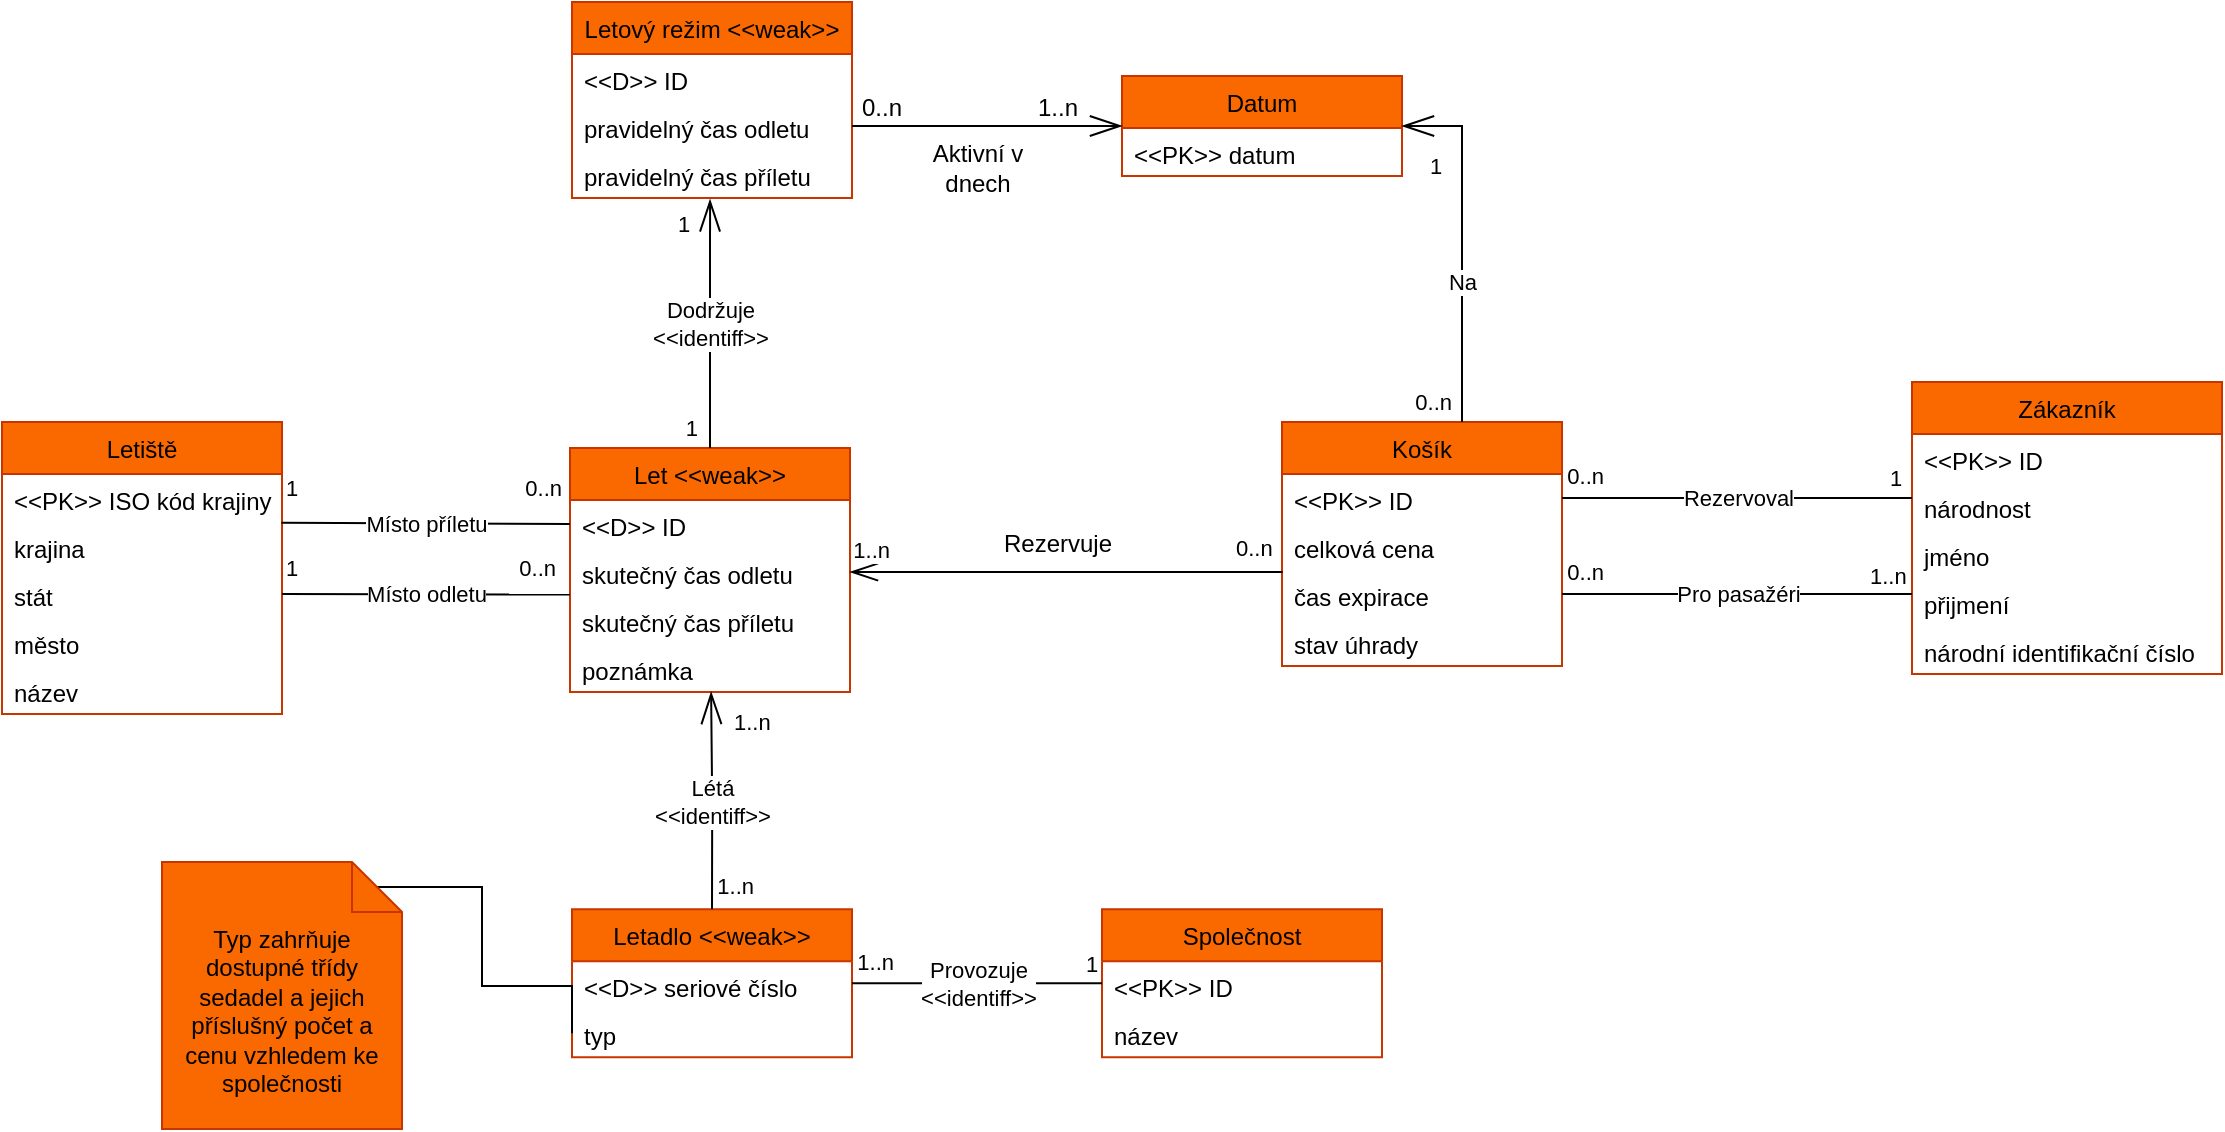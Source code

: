 <mxfile version="21.0.6" type="device"><diagram id="KpUjdJBIyip4Z4B2KwuY" name="Page-2"><mxGraphModel dx="1000" dy="1174" grid="1" gridSize="10" guides="1" tooltips="1" connect="1" arrows="1" fold="1" page="1" pageScale="1" pageWidth="1169" pageHeight="827" math="0" shadow="0"><root><mxCell id="g-7fdiMo0H5EFdbVBHoR-0"/><mxCell id="g-7fdiMo0H5EFdbVBHoR-1" parent="g-7fdiMo0H5EFdbVBHoR-0"/><mxCell id="yTFwx6W_Y-a7E2Nt0q6z-0" value="Let &lt;&lt;weak&gt;&gt;" style="swimlane;fontStyle=0;childLayout=stackLayout;horizontal=1;startSize=26;fillColor=#fa6800;horizontalStack=0;resizeParent=1;resizeParentMax=0;resizeLast=0;collapsible=1;marginBottom=0;rounded=0;shadow=0;fontColor=#000000;strokeColor=#C73500;swimlaneFillColor=rgba(255, 255, 255, 1);glass=0;sketch=0;" parent="g-7fdiMo0H5EFdbVBHoR-1" vertex="1"><mxGeometry x="314" y="355" width="140" height="122" as="geometry"><mxRectangle x="314" y="355" width="50" height="26" as="alternateBounds"/></mxGeometry></mxCell><mxCell id="yTFwx6W_Y-a7E2Nt0q6z-1" value="&lt;&lt;D&gt;&gt; ID" style="text;strokeColor=none;fillColor=none;align=left;verticalAlign=top;spacingLeft=4;spacingRight=4;overflow=hidden;rotatable=0;points=[[0,0.5],[1,0.5]];portConstraint=eastwest;" parent="yTFwx6W_Y-a7E2Nt0q6z-0" vertex="1"><mxGeometry y="26" width="140" height="24" as="geometry"/></mxCell><mxCell id="yTFwx6W_Y-a7E2Nt0q6z-3" value="skutečný čas odletu" style="text;strokeColor=none;fillColor=none;align=left;verticalAlign=top;spacingLeft=4;spacingRight=4;overflow=hidden;rotatable=0;points=[[0,0.5],[1,0.5]];portConstraint=eastwest;" parent="yTFwx6W_Y-a7E2Nt0q6z-0" vertex="1"><mxGeometry y="50" width="140" height="24" as="geometry"/></mxCell><mxCell id="yTFwx6W_Y-a7E2Nt0q6z-2" value="skutečný čas příletu" style="text;strokeColor=none;fillColor=none;align=left;verticalAlign=top;spacingLeft=4;spacingRight=4;overflow=hidden;rotatable=0;points=[[0,0.5],[1,0.5]];portConstraint=eastwest;" parent="yTFwx6W_Y-a7E2Nt0q6z-0" vertex="1"><mxGeometry y="74" width="140" height="24" as="geometry"/></mxCell><mxCell id="fXSCtiFllhDaufjzDyo2-0" value="poznámka" style="text;strokeColor=none;fillColor=none;align=left;verticalAlign=top;spacingLeft=4;spacingRight=4;overflow=hidden;rotatable=0;points=[[0,0.5],[1,0.5]];portConstraint=eastwest;" parent="yTFwx6W_Y-a7E2Nt0q6z-0" vertex="1"><mxGeometry y="98" width="140" height="24" as="geometry"/></mxCell><mxCell id="yTFwx6W_Y-a7E2Nt0q6z-5" value="Letadlo &lt;&lt;weak&gt;&gt;" style="swimlane;fontStyle=0;childLayout=stackLayout;horizontal=1;startSize=26;fillColor=#fa6800;horizontalStack=0;resizeParent=1;resizeParentMax=0;resizeLast=0;collapsible=1;marginBottom=0;rounded=0;shadow=0;fontColor=#000000;strokeColor=#C73500;swimlaneFillColor=rgba(255, 255, 255, 1);glass=0;sketch=0;" parent="g-7fdiMo0H5EFdbVBHoR-1" vertex="1"><mxGeometry x="315" y="585.62" width="140" height="74" as="geometry"><mxRectangle x="515" y="560" width="50" height="26" as="alternateBounds"/></mxGeometry></mxCell><mxCell id="yTFwx6W_Y-a7E2Nt0q6z-6" value="&lt;&lt;D&gt;&gt; seriové číslo" style="text;strokeColor=none;fillColor=none;align=left;verticalAlign=top;spacingLeft=4;spacingRight=4;overflow=hidden;rotatable=0;points=[[0,0.5],[1,0.5]];portConstraint=eastwest;" parent="yTFwx6W_Y-a7E2Nt0q6z-5" vertex="1"><mxGeometry y="26" width="140" height="24" as="geometry"/></mxCell><mxCell id="yTFwx6W_Y-a7E2Nt0q6z-9" value="typ" style="text;strokeColor=none;fillColor=none;align=left;verticalAlign=top;spacingLeft=4;spacingRight=4;overflow=hidden;rotatable=0;points=[[0,0.5],[1,0.5]];portConstraint=eastwest;" parent="yTFwx6W_Y-a7E2Nt0q6z-5" vertex="1"><mxGeometry y="50" width="140" height="24" as="geometry"/></mxCell><mxCell id="yTFwx6W_Y-a7E2Nt0q6z-10" value="Košík" style="swimlane;fontStyle=0;childLayout=stackLayout;horizontal=1;startSize=26;fillColor=#fa6800;horizontalStack=0;resizeParent=1;resizeParentMax=0;resizeLast=0;collapsible=1;marginBottom=0;fontColor=#000000;strokeColor=#C73500;swimlaneLine=1;glass=0;shadow=0;rounded=0;sketch=0;swimlaneFillColor=default;" parent="g-7fdiMo0H5EFdbVBHoR-1" vertex="1"><mxGeometry x="670" y="342" width="140" height="122" as="geometry"><mxRectangle x="515" y="80" width="50" height="26" as="alternateBounds"/></mxGeometry></mxCell><mxCell id="yTFwx6W_Y-a7E2Nt0q6z-11" value="&lt;&lt;PK&gt;&gt; ID" style="text;strokeColor=none;fillColor=none;align=left;verticalAlign=top;spacingLeft=4;spacingRight=4;overflow=hidden;rotatable=0;points=[[0,0.5],[1,0.5]];portConstraint=eastwest;" parent="yTFwx6W_Y-a7E2Nt0q6z-10" vertex="1"><mxGeometry y="26" width="140" height="24" as="geometry"/></mxCell><mxCell id="yTFwx6W_Y-a7E2Nt0q6z-12" value="celková cena" style="text;strokeColor=none;fillColor=none;align=left;verticalAlign=top;spacingLeft=4;spacingRight=4;overflow=hidden;rotatable=0;points=[[0,0.5],[1,0.5]];portConstraint=eastwest;" parent="yTFwx6W_Y-a7E2Nt0q6z-10" vertex="1"><mxGeometry y="50" width="140" height="24" as="geometry"/></mxCell><mxCell id="hnYcVy91dN2pogN36I-w-79" value="čas expirace" style="text;strokeColor=none;fillColor=none;align=left;verticalAlign=top;spacingLeft=4;spacingRight=4;overflow=hidden;rotatable=0;points=[[0,0.5],[1,0.5]];portConstraint=eastwest;" parent="yTFwx6W_Y-a7E2Nt0q6z-10" vertex="1"><mxGeometry y="74" width="140" height="24" as="geometry"/></mxCell><mxCell id="hnYcVy91dN2pogN36I-w-78" value="stav úhrady" style="text;strokeColor=none;fillColor=none;align=left;verticalAlign=top;spacingLeft=4;spacingRight=4;overflow=hidden;rotatable=0;points=[[0,0.5],[1,0.5]];portConstraint=eastwest;" parent="yTFwx6W_Y-a7E2Nt0q6z-10" vertex="1"><mxGeometry y="98" width="140" height="24" as="geometry"/></mxCell><mxCell id="hnYcVy91dN2pogN36I-w-22" value="Zákazník" style="swimlane;fontStyle=0;childLayout=stackLayout;horizontal=1;startSize=26;fillColor=#fa6800;horizontalStack=0;resizeParent=1;resizeParentMax=0;resizeLast=0;collapsible=1;marginBottom=0;rounded=0;shadow=0;glass=0;sketch=0;fontColor=#000000;strokeColor=#C73500;swimlaneFillColor=default;" parent="g-7fdiMo0H5EFdbVBHoR-1" vertex="1"><mxGeometry x="985" y="322" width="155" height="146" as="geometry"><mxRectangle x="514" y="-170" width="50" height="26" as="alternateBounds"/></mxGeometry></mxCell><mxCell id="hnYcVy91dN2pogN36I-w-23" value="&lt;&lt;PK&gt;&gt; ID" style="text;strokeColor=none;fillColor=none;align=left;verticalAlign=top;spacingLeft=4;spacingRight=4;overflow=hidden;rotatable=0;points=[[0,0.5],[1,0.5]];portConstraint=eastwest;rounded=0;shadow=0;glass=0;sketch=0;fontColor=#000000;startSize=26;" parent="hnYcVy91dN2pogN36I-w-22" vertex="1"><mxGeometry y="26" width="155" height="24" as="geometry"/></mxCell><mxCell id="hnYcVy91dN2pogN36I-w-24" value="národnost" style="text;strokeColor=none;fillColor=none;align=left;verticalAlign=top;spacingLeft=4;spacingRight=4;overflow=hidden;rotatable=0;points=[[0,0.5],[1,0.5]];portConstraint=eastwest;rounded=0;shadow=0;glass=0;sketch=0;fontColor=#000000;startSize=26;" parent="hnYcVy91dN2pogN36I-w-22" vertex="1"><mxGeometry y="50" width="155" height="24" as="geometry"/></mxCell><mxCell id="hnYcVy91dN2pogN36I-w-25" value="jméno" style="text;strokeColor=none;fillColor=none;align=left;verticalAlign=top;spacingLeft=4;spacingRight=4;overflow=hidden;rotatable=0;points=[[0,0.5],[1,0.5]];portConstraint=eastwest;rounded=0;shadow=0;glass=0;sketch=0;fontColor=#000000;startSize=26;" parent="hnYcVy91dN2pogN36I-w-22" vertex="1"><mxGeometry y="74" width="155" height="24" as="geometry"/></mxCell><mxCell id="hnYcVy91dN2pogN36I-w-26" value="přijmení" style="text;strokeColor=none;fillColor=none;align=left;verticalAlign=top;spacingLeft=4;spacingRight=4;overflow=hidden;rotatable=0;points=[[0,0.5],[1,0.5]];portConstraint=eastwest;rounded=0;shadow=0;glass=0;sketch=0;fontColor=#000000;startSize=26;" parent="hnYcVy91dN2pogN36I-w-22" vertex="1"><mxGeometry y="98" width="155" height="24" as="geometry"/></mxCell><mxCell id="hnYcVy91dN2pogN36I-w-27" value="národní identifikační číslo" style="text;strokeColor=none;fillColor=none;align=left;verticalAlign=top;spacingLeft=4;spacingRight=4;overflow=hidden;rotatable=0;points=[[0,0.5],[1,0.5]];portConstraint=eastwest;rounded=0;shadow=0;glass=0;sketch=0;fontColor=#000000;startSize=26;" parent="hnYcVy91dN2pogN36I-w-22" vertex="1"><mxGeometry y="122" width="155" height="24" as="geometry"/></mxCell><mxCell id="hnYcVy91dN2pogN36I-w-33" value="Pro pasažéri" style="endArrow=none;html=1;endSize=12;startArrow=none;startSize=14;startFill=0;edgeStyle=orthogonalEdgeStyle;rounded=0;endFill=0;fontColor=#000000;entryX=1;entryY=0.5;entryDx=0;entryDy=0;" parent="g-7fdiMo0H5EFdbVBHoR-1" target="hnYcVy91dN2pogN36I-w-79" edge="1"><mxGeometry relative="1" as="geometry"><mxPoint x="985" y="428" as="sourcePoint"/><mxPoint x="638.5" y="336" as="targetPoint"/><Array as="points"><mxPoint x="985" y="428"/></Array></mxGeometry></mxCell><mxCell id="hnYcVy91dN2pogN36I-w-34" value="1..n" style="edgeLabel;resizable=0;html=1;align=left;verticalAlign=top;rounded=0;shadow=0;glass=0;sketch=0;fontColor=#000000;startSize=26;strokeColor=#C73500;fillColor=#fa6800;" parent="hnYcVy91dN2pogN36I-w-33" connectable="0" vertex="1"><mxGeometry x="-1" relative="1" as="geometry"><mxPoint x="-23" y="-22" as="offset"/></mxGeometry></mxCell><mxCell id="hnYcVy91dN2pogN36I-w-35" value="0..n" style="edgeLabel;resizable=0;html=1;align=right;verticalAlign=top;rounded=0;shadow=0;glass=0;sketch=0;fontColor=#000000;startSize=26;strokeColor=#C73500;fillColor=#fa6800;" parent="hnYcVy91dN2pogN36I-w-33" connectable="0" vertex="1"><mxGeometry x="1" relative="1" as="geometry"><mxPoint x="21" y="-24" as="offset"/></mxGeometry></mxCell><mxCell id="hnYcVy91dN2pogN36I-w-36" value="Rezervoval" style="endArrow=none;html=1;endSize=12;startArrow=none;startSize=14;startFill=0;edgeStyle=orthogonalEdgeStyle;rounded=0;endFill=0;fontColor=#000000;entryX=1;entryY=0.5;entryDx=0;entryDy=0;" parent="g-7fdiMo0H5EFdbVBHoR-1" target="yTFwx6W_Y-a7E2Nt0q6z-11" edge="1"><mxGeometry relative="1" as="geometry"><mxPoint x="985" y="380" as="sourcePoint"/><mxPoint x="806.0" y="342" as="targetPoint"/><Array as="points"><mxPoint x="985" y="380"/></Array></mxGeometry></mxCell><mxCell id="hnYcVy91dN2pogN36I-w-37" value="1" style="edgeLabel;resizable=0;html=1;align=left;verticalAlign=top;rounded=0;shadow=0;glass=0;sketch=0;fontColor=#000000;startSize=26;strokeColor=#C73500;fillColor=#fa6800;" parent="hnYcVy91dN2pogN36I-w-36" connectable="0" vertex="1"><mxGeometry x="-1" relative="1" as="geometry"><mxPoint x="-13" y="-23" as="offset"/></mxGeometry></mxCell><mxCell id="hnYcVy91dN2pogN36I-w-38" value="0..n" style="edgeLabel;resizable=0;html=1;align=right;verticalAlign=top;rounded=0;shadow=0;glass=0;sketch=0;fontColor=#000000;startSize=26;strokeColor=#C73500;fillColor=#fa6800;" parent="hnYcVy91dN2pogN36I-w-36" connectable="0" vertex="1"><mxGeometry x="1" relative="1" as="geometry"><mxPoint x="21" y="-24" as="offset"/></mxGeometry></mxCell><mxCell id="hnYcVy91dN2pogN36I-w-39" value="Létá&lt;br&gt;&amp;lt;&amp;lt;identiff&amp;gt;&amp;gt;" style="endArrow=none;html=1;endSize=12;startArrow=openThin;startSize=14;startFill=0;edgeStyle=orthogonalEdgeStyle;rounded=0;endFill=0;fontColor=#000000;entryX=0.5;entryY=0;entryDx=0;entryDy=0;exitX=0.504;exitY=1.016;exitDx=0;exitDy=0;exitPerimeter=0;" parent="g-7fdiMo0H5EFdbVBHoR-1" target="yTFwx6W_Y-a7E2Nt0q6z-5" edge="1"><mxGeometry relative="1" as="geometry"><mxPoint x="384.56" y="477.004" as="sourcePoint"/><mxPoint x="384.66" y="579.62" as="targetPoint"/><Array as="points"/></mxGeometry></mxCell><mxCell id="hnYcVy91dN2pogN36I-w-40" value="1..n" style="edgeLabel;resizable=0;html=1;align=left;verticalAlign=top;rounded=0;shadow=0;glass=0;sketch=0;fontColor=#000000;startSize=26;strokeColor=#C73500;fillColor=#fa6800;labelBackgroundColor=default;" parent="hnYcVy91dN2pogN36I-w-39" connectable="0" vertex="1"><mxGeometry x="-1" relative="1" as="geometry"><mxPoint x="9" y="2" as="offset"/></mxGeometry></mxCell><mxCell id="hnYcVy91dN2pogN36I-w-41" value="1..n" style="edgeLabel;resizable=0;html=1;align=right;verticalAlign=top;rounded=0;shadow=0;glass=0;sketch=0;fontColor=#000000;startSize=26;strokeColor=#C73500;fillColor=#fa6800;" parent="hnYcVy91dN2pogN36I-w-39" connectable="0" vertex="1"><mxGeometry x="1" relative="1" as="geometry"><mxPoint x="21" y="-24" as="offset"/></mxGeometry></mxCell><mxCell id="hnYcVy91dN2pogN36I-w-43" value="Společnost" style="swimlane;fontStyle=0;childLayout=stackLayout;horizontal=1;startSize=26;fillColor=#fa6800;horizontalStack=0;resizeParent=1;resizeParentMax=0;resizeLast=0;collapsible=1;marginBottom=0;rounded=0;shadow=0;glass=0;sketch=0;fontColor=#000000;strokeColor=#C73500;swimlaneFillColor=default;" parent="g-7fdiMo0H5EFdbVBHoR-1" vertex="1"><mxGeometry x="580.0" y="585.62" width="140" height="74" as="geometry"><mxRectangle x="760.0" y="560" width="50" height="26" as="alternateBounds"/></mxGeometry></mxCell><mxCell id="hnYcVy91dN2pogN36I-w-44" value="&lt;&lt;PK&gt;&gt; ID" style="text;strokeColor=none;fillColor=none;align=left;verticalAlign=top;spacingLeft=4;spacingRight=4;overflow=hidden;rotatable=0;points=[[0,0.5],[1,0.5]];portConstraint=eastwest;rounded=0;shadow=0;glass=0;sketch=0;fontColor=#000000;startSize=26;" parent="hnYcVy91dN2pogN36I-w-43" vertex="1"><mxGeometry y="26" width="140" height="24" as="geometry"/></mxCell><mxCell id="hnYcVy91dN2pogN36I-w-45" value="název" style="text;strokeColor=none;fillColor=none;align=left;verticalAlign=top;spacingLeft=4;spacingRight=4;overflow=hidden;rotatable=0;points=[[0,0.5],[1,0.5]];portConstraint=eastwest;rounded=0;shadow=0;glass=0;sketch=0;fontColor=#000000;startSize=26;" parent="hnYcVy91dN2pogN36I-w-43" vertex="1"><mxGeometry y="50" width="140" height="24" as="geometry"/></mxCell><mxCell id="hnYcVy91dN2pogN36I-w-46" value="Provozuje&lt;br&gt;&amp;lt;&amp;lt;identiff&amp;gt;&amp;gt;" style="endArrow=none;html=1;endSize=12;startArrow=none;startSize=14;startFill=0;edgeStyle=orthogonalEdgeStyle;rounded=0;endFill=0;fontColor=#000000;entryX=1;entryY=0.5;entryDx=0;entryDy=0;exitX=0;exitY=0.5;exitDx=0;exitDy=0;" parent="g-7fdiMo0H5EFdbVBHoR-1" source="hnYcVy91dN2pogN36I-w-43" target="yTFwx6W_Y-a7E2Nt0q6z-5" edge="1"><mxGeometry relative="1" as="geometry"><mxPoint x="550" y="622.62" as="sourcePoint"/><mxPoint x="490" y="705.62" as="targetPoint"/></mxGeometry></mxCell><mxCell id="hnYcVy91dN2pogN36I-w-47" value="1" style="edgeLabel;resizable=0;html=1;align=left;verticalAlign=top;rounded=0;shadow=0;glass=0;sketch=0;fontColor=#000000;startSize=26;strokeColor=#C73500;fillColor=#fa6800;" parent="hnYcVy91dN2pogN36I-w-46" connectable="0" vertex="1"><mxGeometry x="-1" relative="1" as="geometry"><mxPoint x="-10" y="-23" as="offset"/></mxGeometry></mxCell><mxCell id="hnYcVy91dN2pogN36I-w-48" value="1..n" style="edgeLabel;resizable=0;html=1;align=right;verticalAlign=top;rounded=0;shadow=0;glass=0;sketch=0;fontColor=#000000;startSize=26;strokeColor=#C73500;fillColor=#fa6800;" parent="hnYcVy91dN2pogN36I-w-46" connectable="0" vertex="1"><mxGeometry x="1" relative="1" as="geometry"><mxPoint x="21" y="-24" as="offset"/></mxGeometry></mxCell><mxCell id="hnYcVy91dN2pogN36I-w-52" value="Letiště" style="swimlane;fontStyle=0;childLayout=stackLayout;horizontal=1;startSize=26;fillColor=#fa6800;horizontalStack=0;resizeParent=1;resizeParentMax=0;resizeLast=0;collapsible=1;marginBottom=0;rounded=0;shadow=0;glass=0;sketch=0;fontColor=#000000;strokeColor=#C73500;swimlaneFillColor=default;" parent="g-7fdiMo0H5EFdbVBHoR-1" vertex="1"><mxGeometry x="30.0" y="342" width="140" height="146" as="geometry"><mxRectangle x="450" y="-430" width="50" height="26" as="alternateBounds"/></mxGeometry></mxCell><mxCell id="hnYcVy91dN2pogN36I-w-53" value="&lt;&lt;PK&gt;&gt; ISO kód krajiny" style="text;strokeColor=none;fillColor=none;align=left;verticalAlign=top;spacingLeft=4;spacingRight=4;overflow=hidden;rotatable=0;points=[[0,0.5],[1,0.5]];portConstraint=eastwest;rounded=0;shadow=0;glass=0;sketch=0;fontColor=#000000;startSize=26;" parent="hnYcVy91dN2pogN36I-w-52" vertex="1"><mxGeometry y="26" width="140" height="24" as="geometry"/></mxCell><mxCell id="hnYcVy91dN2pogN36I-w-54" value="krajina" style="text;strokeColor=none;fillColor=none;align=left;verticalAlign=top;spacingLeft=4;spacingRight=4;overflow=hidden;rotatable=0;points=[[0,0.5],[1,0.5]];portConstraint=eastwest;rounded=0;shadow=0;glass=0;sketch=0;fontColor=#000000;startSize=26;" parent="hnYcVy91dN2pogN36I-w-52" vertex="1"><mxGeometry y="50" width="140" height="24" as="geometry"/></mxCell><mxCell id="hnYcVy91dN2pogN36I-w-55" value="stát" style="text;strokeColor=none;fillColor=none;align=left;verticalAlign=top;spacingLeft=4;spacingRight=4;overflow=hidden;rotatable=0;points=[[0,0.5],[1,0.5]];portConstraint=eastwest;rounded=0;shadow=0;glass=0;sketch=0;fontColor=#000000;startSize=26;" parent="hnYcVy91dN2pogN36I-w-52" vertex="1"><mxGeometry y="74" width="140" height="24" as="geometry"/></mxCell><mxCell id="hnYcVy91dN2pogN36I-w-56" value="město" style="text;strokeColor=none;fillColor=none;align=left;verticalAlign=top;spacingLeft=4;spacingRight=4;overflow=hidden;rotatable=0;points=[[0,0.5],[1,0.5]];portConstraint=eastwest;rounded=0;shadow=0;glass=0;sketch=0;fontColor=#000000;startSize=26;" parent="hnYcVy91dN2pogN36I-w-52" vertex="1"><mxGeometry y="98" width="140" height="24" as="geometry"/></mxCell><mxCell id="hnYcVy91dN2pogN36I-w-57" value="název" style="text;strokeColor=none;fillColor=none;align=left;verticalAlign=top;spacingLeft=4;spacingRight=4;overflow=hidden;rotatable=0;points=[[0,0.5],[1,0.5]];portConstraint=eastwest;rounded=0;shadow=0;glass=0;sketch=0;fontColor=#000000;startSize=26;" parent="hnYcVy91dN2pogN36I-w-52" vertex="1"><mxGeometry y="122" width="140" height="24" as="geometry"/></mxCell><mxCell id="hnYcVy91dN2pogN36I-w-58" value="Místo odletu" style="endArrow=none;html=1;endSize=12;startArrow=none;startSize=14;startFill=0;edgeStyle=orthogonalEdgeStyle;rounded=0;endFill=0;fontColor=#000000;entryX=0;entryY=-0.028;entryDx=0;entryDy=0;entryPerimeter=0;exitX=1;exitY=0.5;exitDx=0;exitDy=0;" parent="g-7fdiMo0H5EFdbVBHoR-1" source="hnYcVy91dN2pogN36I-w-55" target="yTFwx6W_Y-a7E2Nt0q6z-2" edge="1"><mxGeometry relative="1" as="geometry"><mxPoint x="80" y="422" as="sourcePoint"/><mxPoint x="260" y="472" as="targetPoint"/><Array as="points"><mxPoint x="314" y="428"/></Array></mxGeometry></mxCell><mxCell id="hnYcVy91dN2pogN36I-w-59" value="1" style="edgeLabel;resizable=0;html=1;align=left;verticalAlign=top;rounded=0;shadow=0;glass=0;sketch=0;fontColor=#000000;startSize=26;strokeColor=#C73500;fillColor=#fa6800;" parent="hnYcVy91dN2pogN36I-w-58" connectable="0" vertex="1"><mxGeometry x="-1" relative="1" as="geometry"><mxPoint y="-26" as="offset"/></mxGeometry></mxCell><mxCell id="hnYcVy91dN2pogN36I-w-60" value="0..n" style="edgeLabel;resizable=0;html=1;align=right;verticalAlign=top;rounded=0;shadow=0;glass=0;sketch=0;fontColor=#000000;startSize=26;strokeColor=#C73500;fillColor=#fa6800;" parent="hnYcVy91dN2pogN36I-w-58" connectable="0" vertex="1"><mxGeometry x="1" relative="1" as="geometry"><mxPoint x="-7" y="-26" as="offset"/></mxGeometry></mxCell><mxCell id="hnYcVy91dN2pogN36I-w-61" value="Místo příletu" style="endArrow=none;html=1;endSize=12;startArrow=none;startSize=14;startFill=0;edgeStyle=orthogonalEdgeStyle;rounded=0;endFill=0;fontColor=#000000;entryX=0;entryY=0.5;entryDx=0;entryDy=0;exitX=0.998;exitY=0.015;exitDx=0;exitDy=0;exitPerimeter=0;" parent="g-7fdiMo0H5EFdbVBHoR-1" source="hnYcVy91dN2pogN36I-w-54" target="yTFwx6W_Y-a7E2Nt0q6z-1" edge="1"><mxGeometry relative="1" as="geometry"><mxPoint x="80" y="392" as="sourcePoint"/><mxPoint x="314" y="292" as="targetPoint"/><Array as="points"><mxPoint x="314" y="393"/></Array></mxGeometry></mxCell><mxCell id="hnYcVy91dN2pogN36I-w-62" value="1" style="edgeLabel;resizable=0;html=1;align=left;verticalAlign=top;rounded=0;shadow=0;glass=0;sketch=0;fontColor=#000000;startSize=26;strokeColor=#C73500;fillColor=#fa6800;" parent="hnYcVy91dN2pogN36I-w-61" connectable="0" vertex="1"><mxGeometry x="-1" relative="1" as="geometry"><mxPoint y="-30" as="offset"/></mxGeometry></mxCell><mxCell id="hnYcVy91dN2pogN36I-w-63" value="0..n" style="edgeLabel;resizable=0;html=1;align=right;verticalAlign=top;rounded=0;shadow=0;glass=0;sketch=0;fontColor=#000000;startSize=26;strokeColor=#C73500;fillColor=#fa6800;" parent="hnYcVy91dN2pogN36I-w-61" connectable="0" vertex="1"><mxGeometry x="1" relative="1" as="geometry"><mxPoint x="-4" y="-31" as="offset"/></mxGeometry></mxCell><mxCell id="hnYcVy91dN2pogN36I-w-69" style="edgeStyle=orthogonalEdgeStyle;rounded=0;orthogonalLoop=1;jettySize=auto;html=1;exitX=0;exitY=0;exitDx=107.5;exitDy=12.5;exitPerimeter=0;entryX=0;entryY=0.5;entryDx=0;entryDy=0;fontColor=#000000;startArrow=none;startFill=0;endArrow=none;endFill=0;startSize=26;" parent="g-7fdiMo0H5EFdbVBHoR-1" source="hnYcVy91dN2pogN36I-w-68" target="yTFwx6W_Y-a7E2Nt0q6z-9" edge="1"><mxGeometry relative="1" as="geometry"><Array as="points"><mxPoint x="270" y="574"/><mxPoint x="270" y="624"/></Array></mxGeometry></mxCell><mxCell id="hnYcVy91dN2pogN36I-w-68" value="Typ zahrňuje dostupné třídy sedadel a jejich příslušný počet a cenu vzhledem ke společnosti" style="shape=note2;boundedLbl=1;whiteSpace=wrap;html=1;size=25;verticalAlign=top;align=center;rounded=0;shadow=0;glass=0;sketch=0;fontColor=#000000;startSize=26;strokeColor=#C73500;fillColor=#fa6800;" parent="g-7fdiMo0H5EFdbVBHoR-1" vertex="1"><mxGeometry x="110" y="562" width="120" height="133.5" as="geometry"/></mxCell><mxCell id="Tnr-7qrrPeQK5-RQ5_0D-0" value="" style="endArrow=openThin;html=1;endSize=12;startArrow=none;startSize=14;startFill=0;rounded=0;endFill=0;fontColor=#000000;entryX=1;entryY=0.5;entryDx=0;entryDy=0;exitX=0.002;exitY=0.044;exitDx=0;exitDy=0;exitPerimeter=0;" parent="g-7fdiMo0H5EFdbVBHoR-1" source="hnYcVy91dN2pogN36I-w-79" target="yTFwx6W_Y-a7E2Nt0q6z-3" edge="1"><mxGeometry relative="1" as="geometry"><mxPoint x="650" y="402" as="sourcePoint"/><mxPoint x="470" y="403.5" as="targetPoint"/></mxGeometry></mxCell><mxCell id="Tnr-7qrrPeQK5-RQ5_0D-1" value="0..n" style="edgeLabel;resizable=0;html=1;align=left;verticalAlign=top;rounded=0;shadow=0;glass=0;sketch=0;fontColor=#000000;startSize=26;strokeColor=#C73500;fillColor=#fa6800;" parent="Tnr-7qrrPeQK5-RQ5_0D-0" connectable="0" vertex="1"><mxGeometry x="-1" relative="1" as="geometry"><mxPoint x="-25" y="-25" as="offset"/></mxGeometry></mxCell><mxCell id="Tnr-7qrrPeQK5-RQ5_0D-2" value="1..n" style="edgeLabel;resizable=0;html=1;align=right;verticalAlign=top;rounded=0;shadow=0;glass=0;sketch=0;fontColor=#000000;startSize=26;strokeColor=#C73500;fillColor=#fa6800;" parent="Tnr-7qrrPeQK5-RQ5_0D-0" connectable="0" vertex="1"><mxGeometry x="1" relative="1" as="geometry"><mxPoint x="21" y="-24" as="offset"/></mxGeometry></mxCell><mxCell id="Tnr-7qrrPeQK5-RQ5_0D-5" value="Letový režim &lt;&lt;weak&gt;&gt;" style="swimlane;fontStyle=0;childLayout=stackLayout;horizontal=1;startSize=26;fillColor=#fa6800;horizontalStack=0;resizeParent=1;resizeParentMax=0;resizeLast=0;collapsible=1;marginBottom=0;rounded=0;shadow=0;glass=0;sketch=0;fontColor=#000000;strokeColor=#C73500;swimlaneFillColor=default;labelBackgroundColor=none;" parent="g-7fdiMo0H5EFdbVBHoR-1" vertex="1"><mxGeometry x="315.0" y="132" width="140" height="98" as="geometry"><mxRectangle x="450" y="-430" width="50" height="26" as="alternateBounds"/></mxGeometry></mxCell><mxCell id="Tnr-7qrrPeQK5-RQ5_0D-6" value="&lt;&lt;D&gt;&gt; ID" style="text;strokeColor=none;fillColor=none;align=left;verticalAlign=top;spacingLeft=4;spacingRight=4;overflow=hidden;rotatable=0;points=[[0,0.5],[1,0.5]];portConstraint=eastwest;rounded=0;shadow=0;glass=0;sketch=0;fontColor=#000000;startSize=26;labelBackgroundColor=default;" parent="Tnr-7qrrPeQK5-RQ5_0D-5" vertex="1"><mxGeometry y="26" width="140" height="24" as="geometry"/></mxCell><mxCell id="Tnr-7qrrPeQK5-RQ5_0D-10" value="pravidelný čas odletu" style="text;strokeColor=none;fillColor=none;align=left;verticalAlign=top;spacingLeft=4;spacingRight=4;overflow=hidden;rotatable=0;points=[[0,0.5],[1,0.5]];portConstraint=eastwest;rounded=0;shadow=0;glass=0;sketch=0;fontColor=#000000;startSize=26;labelBackgroundColor=default;" parent="Tnr-7qrrPeQK5-RQ5_0D-5" vertex="1"><mxGeometry y="50" width="140" height="24" as="geometry"/></mxCell><mxCell id="Tnr-7qrrPeQK5-RQ5_0D-11" value="pravidelný čas příletu" style="text;strokeColor=none;fillColor=none;align=left;verticalAlign=top;spacingLeft=4;spacingRight=4;overflow=hidden;rotatable=0;points=[[0,0.5],[1,0.5]];portConstraint=eastwest;rounded=0;shadow=0;glass=0;sketch=0;fontColor=#000000;startSize=26;labelBackgroundColor=default;" parent="Tnr-7qrrPeQK5-RQ5_0D-5" vertex="1"><mxGeometry y="74" width="140" height="24" as="geometry"/></mxCell><mxCell id="Tnr-7qrrPeQK5-RQ5_0D-7" value="Dodržuje&lt;br&gt;&amp;lt;&amp;lt;identiff&amp;gt;&amp;gt;" style="endArrow=none;html=1;endSize=12;startArrow=openThin;startSize=14;startFill=0;edgeStyle=orthogonalEdgeStyle;rounded=0;endFill=0;fontColor=#000000;entryX=0.5;entryY=0;entryDx=0;entryDy=0;exitX=0.493;exitY=1.028;exitDx=0;exitDy=0;exitPerimeter=0;" parent="g-7fdiMo0H5EFdbVBHoR-1" source="Tnr-7qrrPeQK5-RQ5_0D-11" target="yTFwx6W_Y-a7E2Nt0q6z-0" edge="1"><mxGeometry relative="1" as="geometry"><mxPoint x="383.86" y="234.096" as="sourcePoint"/><mxPoint x="280" y="336" as="targetPoint"/><Array as="points"/></mxGeometry></mxCell><mxCell id="Tnr-7qrrPeQK5-RQ5_0D-8" value="1" style="edgeLabel;resizable=0;html=1;align=left;verticalAlign=top;rounded=0;shadow=0;glass=0;sketch=0;fontColor=#000000;startSize=26;strokeColor=#C73500;fillColor=#fa6800;labelBackgroundColor=none;rotation=0;" parent="Tnr-7qrrPeQK5-RQ5_0D-7" connectable="0" vertex="1"><mxGeometry x="-1" relative="1" as="geometry"><mxPoint x="-18" y="-1" as="offset"/></mxGeometry></mxCell><mxCell id="Tnr-7qrrPeQK5-RQ5_0D-9" value="1" style="edgeLabel;resizable=0;html=1;align=right;verticalAlign=top;rounded=0;shadow=0;glass=0;sketch=0;fontColor=#000000;startSize=26;strokeColor=#C73500;fillColor=#fa6800;labelBackgroundColor=none;rotation=0;" parent="Tnr-7qrrPeQK5-RQ5_0D-7" connectable="0" vertex="1"><mxGeometry x="1" relative="1" as="geometry"><mxPoint x="-5" y="-23" as="offset"/></mxGeometry></mxCell><mxCell id="ib5BJ2OlmxEPBvw0hdgC-0" value="Datum" style="swimlane;fontStyle=0;childLayout=stackLayout;horizontal=1;startSize=26;fillColor=#fa6800;horizontalStack=0;resizeParent=1;resizeParentMax=0;resizeLast=0;collapsible=1;marginBottom=0;rounded=0;shadow=0;glass=0;sketch=0;fontColor=#000000;strokeColor=#C73500;swimlaneFillColor=default;labelBackgroundColor=none;" parent="g-7fdiMo0H5EFdbVBHoR-1" vertex="1"><mxGeometry x="590.0" y="169" width="140" height="50" as="geometry"><mxRectangle x="450" y="-430" width="50" height="26" as="alternateBounds"/></mxGeometry></mxCell><mxCell id="ib5BJ2OlmxEPBvw0hdgC-1" value="&lt;&lt;PK&gt;&gt; datum" style="text;strokeColor=none;fillColor=none;align=left;verticalAlign=top;spacingLeft=4;spacingRight=4;overflow=hidden;rotatable=0;points=[[0,0.5],[1,0.5]];portConstraint=eastwest;rounded=0;shadow=0;glass=0;sketch=0;fontColor=#000000;startSize=26;labelBackgroundColor=default;" parent="ib5BJ2OlmxEPBvw0hdgC-0" vertex="1"><mxGeometry y="26" width="140" height="24" as="geometry"/></mxCell><mxCell id="ib5BJ2OlmxEPBvw0hdgC-4" style="edgeStyle=orthogonalEdgeStyle;rounded=0;orthogonalLoop=1;jettySize=auto;html=1;entryX=0;entryY=0.5;entryDx=0;entryDy=0;endArrow=openThin;endFill=0;endSize=14;" parent="g-7fdiMo0H5EFdbVBHoR-1" source="Tnr-7qrrPeQK5-RQ5_0D-10" target="ib5BJ2OlmxEPBvw0hdgC-0" edge="1"><mxGeometry relative="1" as="geometry"/></mxCell><mxCell id="ib5BJ2OlmxEPBvw0hdgC-5" value="0..n" style="text;html=1;strokeColor=none;fillColor=none;align=center;verticalAlign=middle;whiteSpace=wrap;rounded=0;" parent="g-7fdiMo0H5EFdbVBHoR-1" vertex="1"><mxGeometry x="460" y="180" width="20" height="10" as="geometry"/></mxCell><mxCell id="ib5BJ2OlmxEPBvw0hdgC-6" value="1..n" style="text;html=1;strokeColor=none;fillColor=none;align=center;verticalAlign=middle;whiteSpace=wrap;rounded=0;" parent="g-7fdiMo0H5EFdbVBHoR-1" vertex="1"><mxGeometry x="548" y="180" width="20" height="10" as="geometry"/></mxCell><mxCell id="ib5BJ2OlmxEPBvw0hdgC-11" value="Na" style="endArrow=none;html=1;endSize=12;startArrow=openThin;startSize=14;startFill=0;edgeStyle=orthogonalEdgeStyle;rounded=0;endFill=0;fontColor=#000000;exitX=1;exitY=0.5;exitDx=0;exitDy=0;" parent="g-7fdiMo0H5EFdbVBHoR-1" source="ib5BJ2OlmxEPBvw0hdgC-0" edge="1"><mxGeometry x="0.213" relative="1" as="geometry"><mxPoint x="575.02" y="212.002" as="sourcePoint"/><mxPoint x="760" y="342" as="targetPoint"/><Array as="points"><mxPoint x="760" y="194"/><mxPoint x="760" y="342"/></Array><mxPoint as="offset"/></mxGeometry></mxCell><mxCell id="ib5BJ2OlmxEPBvw0hdgC-12" value="1" style="edgeLabel;resizable=0;html=1;align=left;verticalAlign=top;rounded=0;shadow=0;glass=0;sketch=0;fontColor=#000000;startSize=26;strokeColor=#C73500;fillColor=#fa6800;labelBackgroundColor=none;rotation=0;" parent="ib5BJ2OlmxEPBvw0hdgC-11" connectable="0" vertex="1"><mxGeometry x="-1" relative="1" as="geometry"><mxPoint x="12" y="7" as="offset"/></mxGeometry></mxCell><mxCell id="ib5BJ2OlmxEPBvw0hdgC-13" value="0..n" style="edgeLabel;resizable=0;html=1;align=right;verticalAlign=top;rounded=0;shadow=0;glass=0;sketch=0;fontColor=#000000;startSize=26;strokeColor=#C73500;fillColor=#fa6800;labelBackgroundColor=none;rotation=0;" parent="ib5BJ2OlmxEPBvw0hdgC-11" connectable="0" vertex="1"><mxGeometry x="1" relative="1" as="geometry"><mxPoint x="-5" y="-23" as="offset"/></mxGeometry></mxCell><mxCell id="ib5BJ2OlmxEPBvw0hdgC-14" value="Rezervuje" style="text;html=1;strokeColor=none;fillColor=none;align=center;verticalAlign=middle;whiteSpace=wrap;rounded=0;" parent="g-7fdiMo0H5EFdbVBHoR-1" vertex="1"><mxGeometry x="528" y="388" width="60" height="30" as="geometry"/></mxCell><mxCell id="ib5BJ2OlmxEPBvw0hdgC-15" value="Aktivní v dnech" style="text;html=1;strokeColor=none;fillColor=none;align=center;verticalAlign=middle;whiteSpace=wrap;rounded=0;" parent="g-7fdiMo0H5EFdbVBHoR-1" vertex="1"><mxGeometry x="488" y="200" width="60" height="30" as="geometry"/></mxCell></root></mxGraphModel></diagram></mxfile>